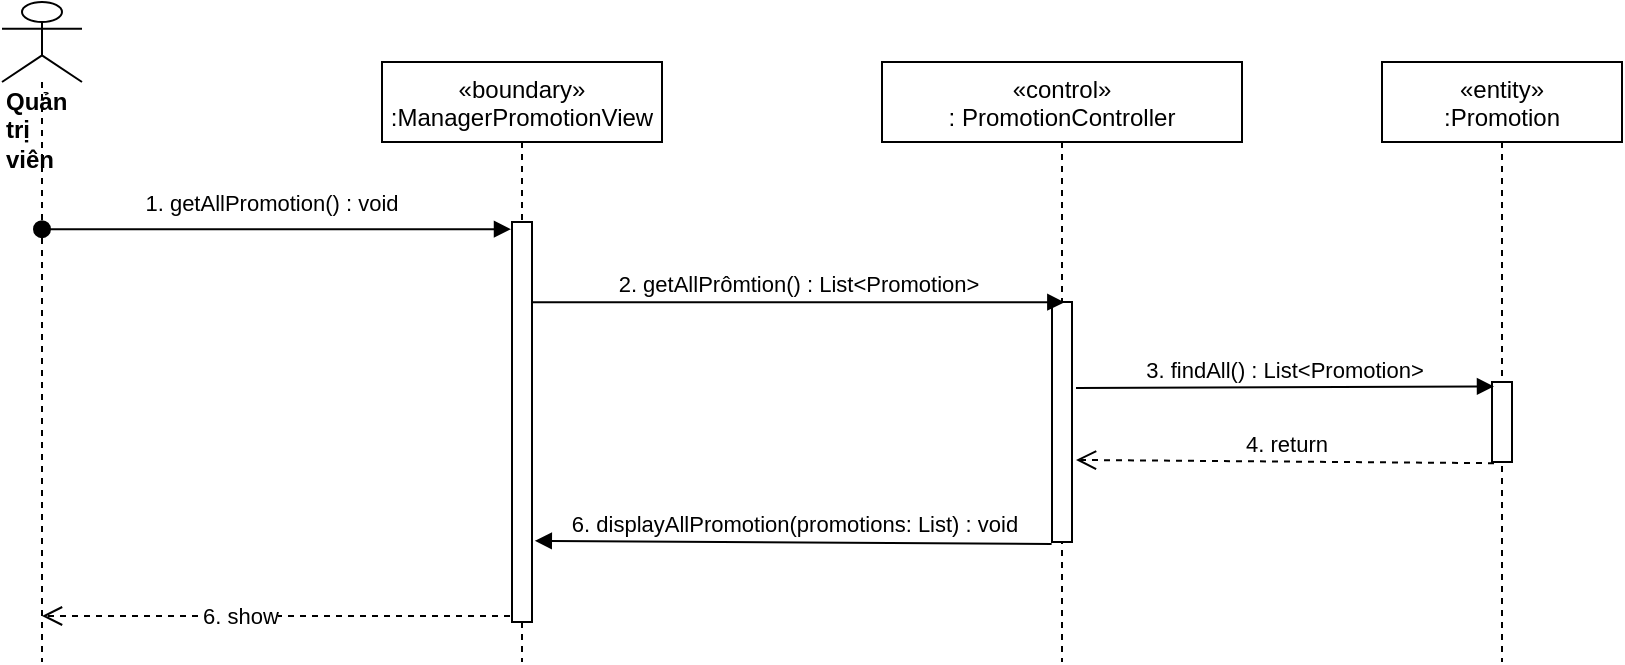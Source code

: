 <mxfile version="14.7.6" type="device"><diagram id="kgpKYQtTHZ0yAKxKKP6v" name="Page-1"><mxGraphModel dx="1038" dy="521" grid="1" gridSize="10" guides="1" tooltips="1" connect="1" arrows="1" fold="1" page="1" pageScale="1" pageWidth="850" pageHeight="1100" math="0" shadow="0"><root><mxCell id="0"/><mxCell id="1" parent="0"/><mxCell id="czfunf_bGXok-dP5vecu-1" value="«boundary»&#10;:ManagerPromotionView" style="shape=umlLifeline;perimeter=lifelinePerimeter;container=1;collapsible=0;recursiveResize=0;rounded=0;shadow=0;strokeWidth=1;" parent="1" vertex="1"><mxGeometry x="260" y="80" width="140" height="300" as="geometry"/></mxCell><mxCell id="czfunf_bGXok-dP5vecu-2" value="" style="points=[];perimeter=orthogonalPerimeter;rounded=0;shadow=0;strokeWidth=1;" parent="czfunf_bGXok-dP5vecu-1" vertex="1"><mxGeometry x="65" y="80" width="10" height="200" as="geometry"/></mxCell><mxCell id="czfunf_bGXok-dP5vecu-4" value="«control»&#10;: PromotionController" style="shape=umlLifeline;perimeter=lifelinePerimeter;container=1;collapsible=0;recursiveResize=0;rounded=0;shadow=0;strokeWidth=1;" parent="1" vertex="1"><mxGeometry x="510" y="80" width="180" height="300" as="geometry"/></mxCell><mxCell id="czfunf_bGXok-dP5vecu-5" value="" style="points=[];perimeter=orthogonalPerimeter;rounded=0;shadow=0;strokeWidth=1;" parent="czfunf_bGXok-dP5vecu-4" vertex="1"><mxGeometry x="85" y="120" width="10" height="120" as="geometry"/></mxCell><mxCell id="czfunf_bGXok-dP5vecu-6" value="&lt;div&gt;&lt;b&gt;Quản trị viên&lt;/b&gt;&lt;/div&gt;" style="shape=umlLifeline;participant=umlActor;perimeter=lifelinePerimeter;whiteSpace=wrap;html=1;container=1;collapsible=0;recursiveResize=0;verticalAlign=top;spacingTop=36;outlineConnect=0;align=left;size=40;" parent="1" vertex="1"><mxGeometry x="70" y="50" width="40" height="330" as="geometry"/></mxCell><mxCell id="czfunf_bGXok-dP5vecu-7" value="1. getAllPromotion() : void" style="verticalAlign=bottom;startArrow=oval;endArrow=block;startSize=8;shadow=0;strokeWidth=1;entryX=-0.05;entryY=0.018;entryDx=0;entryDy=0;entryPerimeter=0;" parent="1" source="czfunf_bGXok-dP5vecu-6" target="czfunf_bGXok-dP5vecu-2" edge="1"><mxGeometry x="-0.019" y="4" relative="1" as="geometry"><mxPoint x="100" y="170" as="sourcePoint"/><mxPoint as="offset"/></mxGeometry></mxCell><mxCell id="czfunf_bGXok-dP5vecu-10" value="2. getAllPrômtion() : List&amp;lt;Promotion&amp;gt;" style="html=1;verticalAlign=bottom;endArrow=block;entryX=0.617;entryY=0.001;entryDx=0;entryDy=0;entryPerimeter=0;" parent="1" source="czfunf_bGXok-dP5vecu-2" target="czfunf_bGXok-dP5vecu-5" edge="1"><mxGeometry width="80" relative="1" as="geometry"><mxPoint x="320" y="248" as="sourcePoint"/><mxPoint x="500" y="210" as="targetPoint"/></mxGeometry></mxCell><mxCell id="czfunf_bGXok-dP5vecu-15" value="«entity»&#10;:Promotion" style="shape=umlLifeline;perimeter=lifelinePerimeter;container=1;collapsible=0;recursiveResize=0;rounded=0;shadow=0;strokeWidth=1;" parent="1" vertex="1"><mxGeometry x="760" y="80" width="120" height="300" as="geometry"/></mxCell><mxCell id="czfunf_bGXok-dP5vecu-16" value="" style="points=[];perimeter=orthogonalPerimeter;rounded=0;shadow=0;strokeWidth=1;" parent="czfunf_bGXok-dP5vecu-15" vertex="1"><mxGeometry x="55" y="160" width="10" height="40" as="geometry"/></mxCell><mxCell id="czfunf_bGXok-dP5vecu-17" value="3. findAll() : List&amp;lt;Promotion&amp;gt;" style="html=1;verticalAlign=bottom;endArrow=block;entryX=0.1;entryY=0.055;entryDx=0;entryDy=0;entryPerimeter=0;exitX=1.2;exitY=0.358;exitDx=0;exitDy=0;exitPerimeter=0;" parent="1" source="czfunf_bGXok-dP5vecu-5" target="czfunf_bGXok-dP5vecu-16" edge="1"><mxGeometry width="80" relative="1" as="geometry"><mxPoint x="560" y="242" as="sourcePoint"/><mxPoint x="1010" y="239" as="targetPoint"/></mxGeometry></mxCell><mxCell id="czfunf_bGXok-dP5vecu-18" value="4. return" style="html=1;verticalAlign=bottom;endArrow=open;dashed=1;endSize=8;exitX=0.1;exitY=1.015;exitDx=0;exitDy=0;exitPerimeter=0;entryX=1.2;entryY=0.658;entryDx=0;entryDy=0;entryPerimeter=0;" parent="1" source="czfunf_bGXok-dP5vecu-16" target="czfunf_bGXok-dP5vecu-5" edge="1"><mxGeometry relative="1" as="geometry"><mxPoint x="790" y="300" as="sourcePoint"/><mxPoint x="550" y="281" as="targetPoint"/></mxGeometry></mxCell><mxCell id="SnbXTj88_wXzxewBn3cT-2" value="" style="html=1;verticalAlign=bottom;endArrow=open;dashed=1;endSize=8;exitX=-0.1;exitY=0.985;exitDx=0;exitDy=0;exitPerimeter=0;" parent="1" source="czfunf_bGXok-dP5vecu-2" target="czfunf_bGXok-dP5vecu-6" edge="1"><mxGeometry relative="1" as="geometry"><mxPoint x="600" y="220" as="sourcePoint"/><mxPoint x="100" y="230" as="targetPoint"/></mxGeometry></mxCell><mxCell id="ttKT8CN8BlS3S_QOfpJJ-2" value="6. show" style="edgeLabel;html=1;align=center;verticalAlign=middle;resizable=0;points=[];" vertex="1" connectable="0" parent="SnbXTj88_wXzxewBn3cT-2"><mxGeometry x="0.153" relative="1" as="geometry"><mxPoint as="offset"/></mxGeometry></mxCell><mxCell id="ttKT8CN8BlS3S_QOfpJJ-1" value="6. displayAllPromotion(promotions: List) : void" style="html=1;verticalAlign=bottom;endArrow=block;exitX=-0.02;exitY=1.008;exitDx=0;exitDy=0;exitPerimeter=0;entryX=1.14;entryY=0.797;entryDx=0;entryDy=0;entryPerimeter=0;" edge="1" parent="1" source="czfunf_bGXok-dP5vecu-5" target="czfunf_bGXok-dP5vecu-2"><mxGeometry width="80" relative="1" as="geometry"><mxPoint x="380" y="270" as="sourcePoint"/><mxPoint x="350" y="321" as="targetPoint"/></mxGeometry></mxCell></root></mxGraphModel></diagram></mxfile>